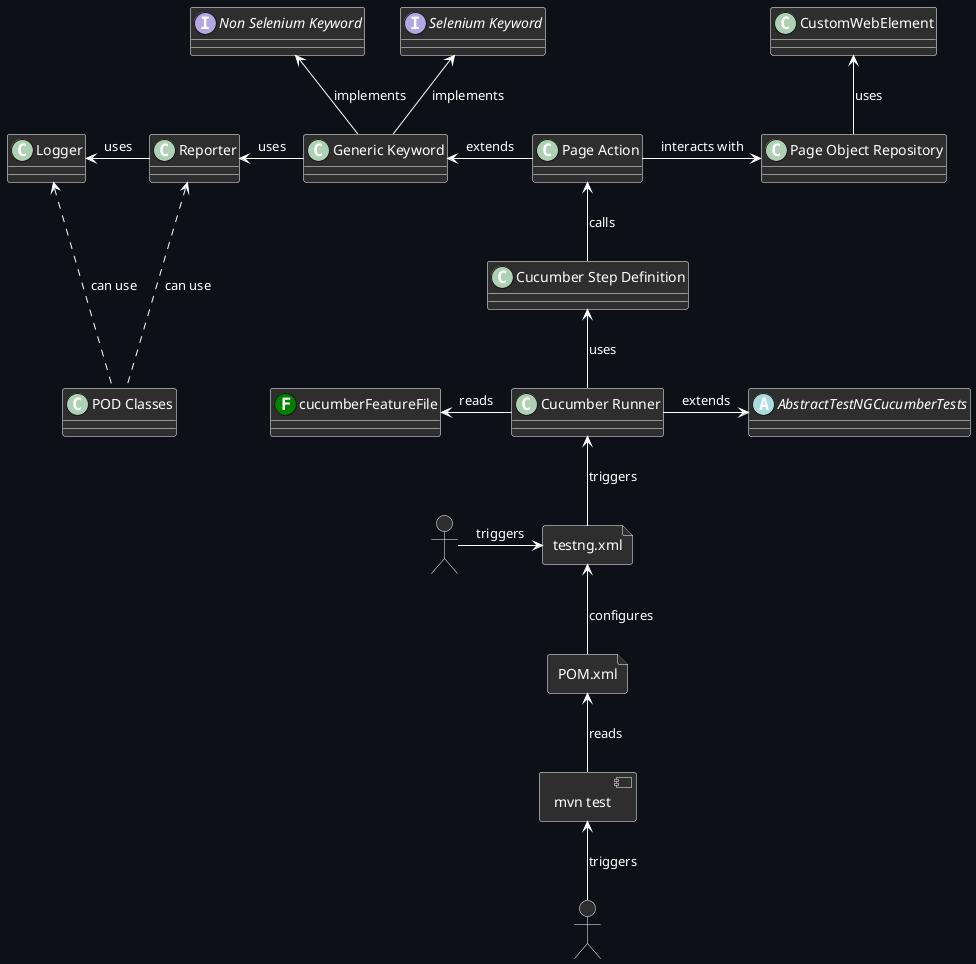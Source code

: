 @startuml
allowmixing

skinparam backgroundColor #0D1117
skinparam DefaultFontColor #FFFFFF
skinparam class {
    BackgroundColor #2E2E2E
    BorderColor #FFFFFF
    ArrowColor #FFFFFF
}
skinparam interface {
    BackgroundColor #2E2E2E
    BorderColor #FFFFFF
    ArrowColor #FFFFFF
}
skinparam component {
    BackgroundColor #2E2E2E
    BorderColor #FFFFFF
    ArrowColor #FFFFFF
}
skinparam actor {
    BackgroundColor #2E2E2E
    BorderColor #FFFFFF
    ArrowColor #FFFFFF
}
skinparam note {
    BackgroundColor #2E2E2E
    BorderColor #FFFFFF
    ArrowColor #FFFFFF
}
skinparam file {
    BackgroundColor #2E2E2E
    BorderColor #FFFFFF
    ArrowColor #FFFFFF
}

!define FeatureFile(file, description) class file << (F, Green) >>

component "mvn test" as mvnTest
actor " " as usr
actor " " as usr2
file "POM.xml" as POMxml
file "testng.xml" as testngxml
class "Cucumber Runner" as runner
abstract class "AbstractTestNGCucumberTests" as abstractTestNGCucumberTests

FeatureFile(cucumberFeatureFile, "This is a Gherkin feature file.\nIt contains various scenarios.")
class "Cucumber Step Definition" as stepDefinition
class "Page Action" as pageAction
class "Page Object Repository" as pageObjects
class "CustomWebElement" as customWE

interface "Selenium Keyword" as seleniumInterface
interface "Non Selenium Keyword" as nonSeleniumInterface
class "Generic Keyword" as genericKeywords

class "Reporter" as reporter
class "Logger" as logger

usr -up-> mvnTest : triggers
usr2 -right-> testngxml : triggers
mvnTest -up-> POMxml : reads
POMxml -up-> testngxml : configures
testngxml -up-> runner : triggers
runner -right--> abstractTestNGCucumberTests : extends
runner -up-> stepDefinition : uses
runner -left-> cucumberFeatureFile : reads
stepDefinition -up->  pageAction : calls
pageAction -right->  pageObjects : interacts with
pageObjects -up->  customWE : uses
pageAction -left-> genericKeywords: extends
genericKeywords -up-> seleniumInterface: implements
genericKeywords -up-> nonSeleniumInterface: implements

genericKeywords -left-> reporter : uses
reporter -left-> logger : uses

class "POD Classes" as podClasses
podClasses -up.-> reporter : can use
podClasses -up.-> logger : can use

@enduml